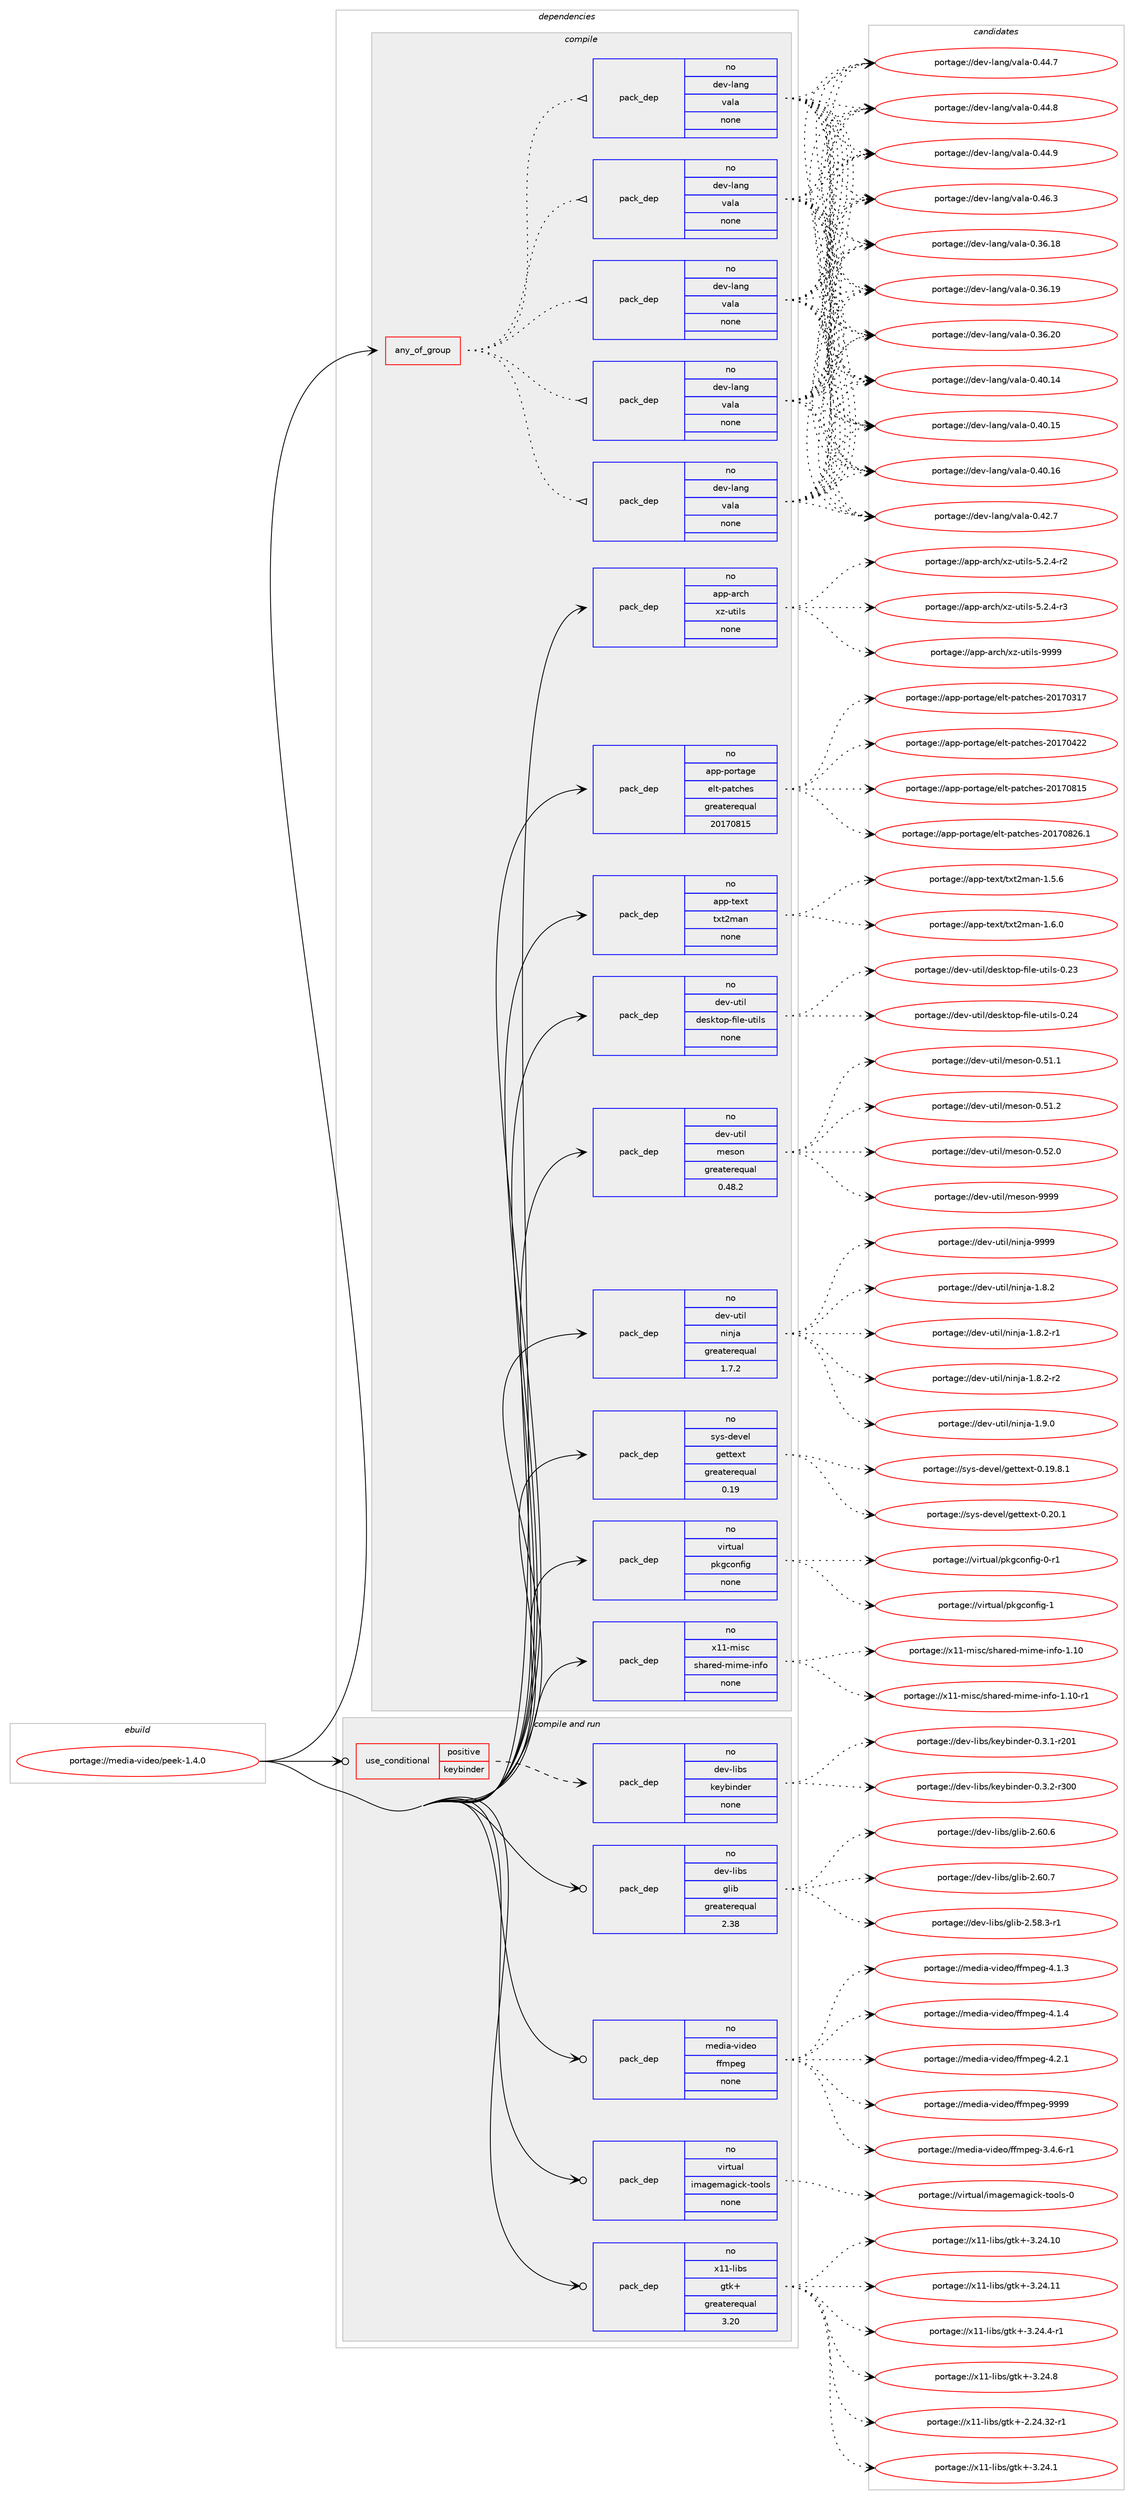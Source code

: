 digraph prolog {

# *************
# Graph options
# *************

newrank=true;
concentrate=true;
compound=true;
graph [rankdir=LR,fontname=Helvetica,fontsize=10,ranksep=1.5];#, ranksep=2.5, nodesep=0.2];
edge  [arrowhead=vee];
node  [fontname=Helvetica,fontsize=10];

# **********
# The ebuild
# **********

subgraph cluster_leftcol {
color=gray;
rank=same;
label=<<i>ebuild</i>>;
id [label="portage://media-video/peek-1.4.0", color=red, width=4, href="../media-video/peek-1.4.0.svg"];
}

# ****************
# The dependencies
# ****************

subgraph cluster_midcol {
color=gray;
label=<<i>dependencies</i>>;
subgraph cluster_compile {
fillcolor="#eeeeee";
style=filled;
label=<<i>compile</i>>;
subgraph any5457 {
dependency342487 [label=<<TABLE BORDER="0" CELLBORDER="1" CELLSPACING="0" CELLPADDING="4"><TR><TD CELLPADDING="10">any_of_group</TD></TR></TABLE>>, shape=none, color=red];subgraph pack251458 {
dependency342488 [label=<<TABLE BORDER="0" CELLBORDER="1" CELLSPACING="0" CELLPADDING="4" WIDTH="220"><TR><TD ROWSPAN="6" CELLPADDING="30">pack_dep</TD></TR><TR><TD WIDTH="110">no</TD></TR><TR><TD>dev-lang</TD></TR><TR><TD>vala</TD></TR><TR><TD>none</TD></TR><TR><TD></TD></TR></TABLE>>, shape=none, color=blue];
}
dependency342487:e -> dependency342488:w [weight=20,style="dotted",arrowhead="oinv"];
subgraph pack251459 {
dependency342489 [label=<<TABLE BORDER="0" CELLBORDER="1" CELLSPACING="0" CELLPADDING="4" WIDTH="220"><TR><TD ROWSPAN="6" CELLPADDING="30">pack_dep</TD></TR><TR><TD WIDTH="110">no</TD></TR><TR><TD>dev-lang</TD></TR><TR><TD>vala</TD></TR><TR><TD>none</TD></TR><TR><TD></TD></TR></TABLE>>, shape=none, color=blue];
}
dependency342487:e -> dependency342489:w [weight=20,style="dotted",arrowhead="oinv"];
subgraph pack251460 {
dependency342490 [label=<<TABLE BORDER="0" CELLBORDER="1" CELLSPACING="0" CELLPADDING="4" WIDTH="220"><TR><TD ROWSPAN="6" CELLPADDING="30">pack_dep</TD></TR><TR><TD WIDTH="110">no</TD></TR><TR><TD>dev-lang</TD></TR><TR><TD>vala</TD></TR><TR><TD>none</TD></TR><TR><TD></TD></TR></TABLE>>, shape=none, color=blue];
}
dependency342487:e -> dependency342490:w [weight=20,style="dotted",arrowhead="oinv"];
subgraph pack251461 {
dependency342491 [label=<<TABLE BORDER="0" CELLBORDER="1" CELLSPACING="0" CELLPADDING="4" WIDTH="220"><TR><TD ROWSPAN="6" CELLPADDING="30">pack_dep</TD></TR><TR><TD WIDTH="110">no</TD></TR><TR><TD>dev-lang</TD></TR><TR><TD>vala</TD></TR><TR><TD>none</TD></TR><TR><TD></TD></TR></TABLE>>, shape=none, color=blue];
}
dependency342487:e -> dependency342491:w [weight=20,style="dotted",arrowhead="oinv"];
subgraph pack251462 {
dependency342492 [label=<<TABLE BORDER="0" CELLBORDER="1" CELLSPACING="0" CELLPADDING="4" WIDTH="220"><TR><TD ROWSPAN="6" CELLPADDING="30">pack_dep</TD></TR><TR><TD WIDTH="110">no</TD></TR><TR><TD>dev-lang</TD></TR><TR><TD>vala</TD></TR><TR><TD>none</TD></TR><TR><TD></TD></TR></TABLE>>, shape=none, color=blue];
}
dependency342487:e -> dependency342492:w [weight=20,style="dotted",arrowhead="oinv"];
}
id:e -> dependency342487:w [weight=20,style="solid",arrowhead="vee"];
subgraph pack251463 {
dependency342493 [label=<<TABLE BORDER="0" CELLBORDER="1" CELLSPACING="0" CELLPADDING="4" WIDTH="220"><TR><TD ROWSPAN="6" CELLPADDING="30">pack_dep</TD></TR><TR><TD WIDTH="110">no</TD></TR><TR><TD>app-arch</TD></TR><TR><TD>xz-utils</TD></TR><TR><TD>none</TD></TR><TR><TD></TD></TR></TABLE>>, shape=none, color=blue];
}
id:e -> dependency342493:w [weight=20,style="solid",arrowhead="vee"];
subgraph pack251464 {
dependency342494 [label=<<TABLE BORDER="0" CELLBORDER="1" CELLSPACING="0" CELLPADDING="4" WIDTH="220"><TR><TD ROWSPAN="6" CELLPADDING="30">pack_dep</TD></TR><TR><TD WIDTH="110">no</TD></TR><TR><TD>app-portage</TD></TR><TR><TD>elt-patches</TD></TR><TR><TD>greaterequal</TD></TR><TR><TD>20170815</TD></TR></TABLE>>, shape=none, color=blue];
}
id:e -> dependency342494:w [weight=20,style="solid",arrowhead="vee"];
subgraph pack251465 {
dependency342495 [label=<<TABLE BORDER="0" CELLBORDER="1" CELLSPACING="0" CELLPADDING="4" WIDTH="220"><TR><TD ROWSPAN="6" CELLPADDING="30">pack_dep</TD></TR><TR><TD WIDTH="110">no</TD></TR><TR><TD>app-text</TD></TR><TR><TD>txt2man</TD></TR><TR><TD>none</TD></TR><TR><TD></TD></TR></TABLE>>, shape=none, color=blue];
}
id:e -> dependency342495:w [weight=20,style="solid",arrowhead="vee"];
subgraph pack251466 {
dependency342496 [label=<<TABLE BORDER="0" CELLBORDER="1" CELLSPACING="0" CELLPADDING="4" WIDTH="220"><TR><TD ROWSPAN="6" CELLPADDING="30">pack_dep</TD></TR><TR><TD WIDTH="110">no</TD></TR><TR><TD>dev-util</TD></TR><TR><TD>desktop-file-utils</TD></TR><TR><TD>none</TD></TR><TR><TD></TD></TR></TABLE>>, shape=none, color=blue];
}
id:e -> dependency342496:w [weight=20,style="solid",arrowhead="vee"];
subgraph pack251467 {
dependency342497 [label=<<TABLE BORDER="0" CELLBORDER="1" CELLSPACING="0" CELLPADDING="4" WIDTH="220"><TR><TD ROWSPAN="6" CELLPADDING="30">pack_dep</TD></TR><TR><TD WIDTH="110">no</TD></TR><TR><TD>dev-util</TD></TR><TR><TD>meson</TD></TR><TR><TD>greaterequal</TD></TR><TR><TD>0.48.2</TD></TR></TABLE>>, shape=none, color=blue];
}
id:e -> dependency342497:w [weight=20,style="solid",arrowhead="vee"];
subgraph pack251468 {
dependency342498 [label=<<TABLE BORDER="0" CELLBORDER="1" CELLSPACING="0" CELLPADDING="4" WIDTH="220"><TR><TD ROWSPAN="6" CELLPADDING="30">pack_dep</TD></TR><TR><TD WIDTH="110">no</TD></TR><TR><TD>dev-util</TD></TR><TR><TD>ninja</TD></TR><TR><TD>greaterequal</TD></TR><TR><TD>1.7.2</TD></TR></TABLE>>, shape=none, color=blue];
}
id:e -> dependency342498:w [weight=20,style="solid",arrowhead="vee"];
subgraph pack251469 {
dependency342499 [label=<<TABLE BORDER="0" CELLBORDER="1" CELLSPACING="0" CELLPADDING="4" WIDTH="220"><TR><TD ROWSPAN="6" CELLPADDING="30">pack_dep</TD></TR><TR><TD WIDTH="110">no</TD></TR><TR><TD>sys-devel</TD></TR><TR><TD>gettext</TD></TR><TR><TD>greaterequal</TD></TR><TR><TD>0.19</TD></TR></TABLE>>, shape=none, color=blue];
}
id:e -> dependency342499:w [weight=20,style="solid",arrowhead="vee"];
subgraph pack251470 {
dependency342500 [label=<<TABLE BORDER="0" CELLBORDER="1" CELLSPACING="0" CELLPADDING="4" WIDTH="220"><TR><TD ROWSPAN="6" CELLPADDING="30">pack_dep</TD></TR><TR><TD WIDTH="110">no</TD></TR><TR><TD>virtual</TD></TR><TR><TD>pkgconfig</TD></TR><TR><TD>none</TD></TR><TR><TD></TD></TR></TABLE>>, shape=none, color=blue];
}
id:e -> dependency342500:w [weight=20,style="solid",arrowhead="vee"];
subgraph pack251471 {
dependency342501 [label=<<TABLE BORDER="0" CELLBORDER="1" CELLSPACING="0" CELLPADDING="4" WIDTH="220"><TR><TD ROWSPAN="6" CELLPADDING="30">pack_dep</TD></TR><TR><TD WIDTH="110">no</TD></TR><TR><TD>x11-misc</TD></TR><TR><TD>shared-mime-info</TD></TR><TR><TD>none</TD></TR><TR><TD></TD></TR></TABLE>>, shape=none, color=blue];
}
id:e -> dependency342501:w [weight=20,style="solid",arrowhead="vee"];
}
subgraph cluster_compileandrun {
fillcolor="#eeeeee";
style=filled;
label=<<i>compile and run</i>>;
subgraph cond85428 {
dependency342502 [label=<<TABLE BORDER="0" CELLBORDER="1" CELLSPACING="0" CELLPADDING="4"><TR><TD ROWSPAN="3" CELLPADDING="10">use_conditional</TD></TR><TR><TD>positive</TD></TR><TR><TD>keybinder</TD></TR></TABLE>>, shape=none, color=red];
subgraph pack251472 {
dependency342503 [label=<<TABLE BORDER="0" CELLBORDER="1" CELLSPACING="0" CELLPADDING="4" WIDTH="220"><TR><TD ROWSPAN="6" CELLPADDING="30">pack_dep</TD></TR><TR><TD WIDTH="110">no</TD></TR><TR><TD>dev-libs</TD></TR><TR><TD>keybinder</TD></TR><TR><TD>none</TD></TR><TR><TD></TD></TR></TABLE>>, shape=none, color=blue];
}
dependency342502:e -> dependency342503:w [weight=20,style="dashed",arrowhead="vee"];
}
id:e -> dependency342502:w [weight=20,style="solid",arrowhead="odotvee"];
subgraph pack251473 {
dependency342504 [label=<<TABLE BORDER="0" CELLBORDER="1" CELLSPACING="0" CELLPADDING="4" WIDTH="220"><TR><TD ROWSPAN="6" CELLPADDING="30">pack_dep</TD></TR><TR><TD WIDTH="110">no</TD></TR><TR><TD>dev-libs</TD></TR><TR><TD>glib</TD></TR><TR><TD>greaterequal</TD></TR><TR><TD>2.38</TD></TR></TABLE>>, shape=none, color=blue];
}
id:e -> dependency342504:w [weight=20,style="solid",arrowhead="odotvee"];
subgraph pack251474 {
dependency342505 [label=<<TABLE BORDER="0" CELLBORDER="1" CELLSPACING="0" CELLPADDING="4" WIDTH="220"><TR><TD ROWSPAN="6" CELLPADDING="30">pack_dep</TD></TR><TR><TD WIDTH="110">no</TD></TR><TR><TD>media-video</TD></TR><TR><TD>ffmpeg</TD></TR><TR><TD>none</TD></TR><TR><TD></TD></TR></TABLE>>, shape=none, color=blue];
}
id:e -> dependency342505:w [weight=20,style="solid",arrowhead="odotvee"];
subgraph pack251475 {
dependency342506 [label=<<TABLE BORDER="0" CELLBORDER="1" CELLSPACING="0" CELLPADDING="4" WIDTH="220"><TR><TD ROWSPAN="6" CELLPADDING="30">pack_dep</TD></TR><TR><TD WIDTH="110">no</TD></TR><TR><TD>virtual</TD></TR><TR><TD>imagemagick-tools</TD></TR><TR><TD>none</TD></TR><TR><TD></TD></TR></TABLE>>, shape=none, color=blue];
}
id:e -> dependency342506:w [weight=20,style="solid",arrowhead="odotvee"];
subgraph pack251476 {
dependency342507 [label=<<TABLE BORDER="0" CELLBORDER="1" CELLSPACING="0" CELLPADDING="4" WIDTH="220"><TR><TD ROWSPAN="6" CELLPADDING="30">pack_dep</TD></TR><TR><TD WIDTH="110">no</TD></TR><TR><TD>x11-libs</TD></TR><TR><TD>gtk+</TD></TR><TR><TD>greaterequal</TD></TR><TR><TD>3.20</TD></TR></TABLE>>, shape=none, color=blue];
}
id:e -> dependency342507:w [weight=20,style="solid",arrowhead="odotvee"];
}
subgraph cluster_run {
fillcolor="#eeeeee";
style=filled;
label=<<i>run</i>>;
}
}

# **************
# The candidates
# **************

subgraph cluster_choices {
rank=same;
color=gray;
label=<<i>candidates</i>>;

subgraph choice251458 {
color=black;
nodesep=1;
choiceportage10010111845108971101034711897108974548465154464956 [label="portage://dev-lang/vala-0.36.18", color=red, width=4,href="../dev-lang/vala-0.36.18.svg"];
choiceportage10010111845108971101034711897108974548465154464957 [label="portage://dev-lang/vala-0.36.19", color=red, width=4,href="../dev-lang/vala-0.36.19.svg"];
choiceportage10010111845108971101034711897108974548465154465048 [label="portage://dev-lang/vala-0.36.20", color=red, width=4,href="../dev-lang/vala-0.36.20.svg"];
choiceportage10010111845108971101034711897108974548465248464952 [label="portage://dev-lang/vala-0.40.14", color=red, width=4,href="../dev-lang/vala-0.40.14.svg"];
choiceportage10010111845108971101034711897108974548465248464953 [label="portage://dev-lang/vala-0.40.15", color=red, width=4,href="../dev-lang/vala-0.40.15.svg"];
choiceportage10010111845108971101034711897108974548465248464954 [label="portage://dev-lang/vala-0.40.16", color=red, width=4,href="../dev-lang/vala-0.40.16.svg"];
choiceportage100101118451089711010347118971089745484652504655 [label="portage://dev-lang/vala-0.42.7", color=red, width=4,href="../dev-lang/vala-0.42.7.svg"];
choiceportage100101118451089711010347118971089745484652524655 [label="portage://dev-lang/vala-0.44.7", color=red, width=4,href="../dev-lang/vala-0.44.7.svg"];
choiceportage100101118451089711010347118971089745484652524656 [label="portage://dev-lang/vala-0.44.8", color=red, width=4,href="../dev-lang/vala-0.44.8.svg"];
choiceportage100101118451089711010347118971089745484652524657 [label="portage://dev-lang/vala-0.44.9", color=red, width=4,href="../dev-lang/vala-0.44.9.svg"];
choiceportage100101118451089711010347118971089745484652544651 [label="portage://dev-lang/vala-0.46.3", color=red, width=4,href="../dev-lang/vala-0.46.3.svg"];
dependency342488:e -> choiceportage10010111845108971101034711897108974548465154464956:w [style=dotted,weight="100"];
dependency342488:e -> choiceportage10010111845108971101034711897108974548465154464957:w [style=dotted,weight="100"];
dependency342488:e -> choiceportage10010111845108971101034711897108974548465154465048:w [style=dotted,weight="100"];
dependency342488:e -> choiceportage10010111845108971101034711897108974548465248464952:w [style=dotted,weight="100"];
dependency342488:e -> choiceportage10010111845108971101034711897108974548465248464953:w [style=dotted,weight="100"];
dependency342488:e -> choiceportage10010111845108971101034711897108974548465248464954:w [style=dotted,weight="100"];
dependency342488:e -> choiceportage100101118451089711010347118971089745484652504655:w [style=dotted,weight="100"];
dependency342488:e -> choiceportage100101118451089711010347118971089745484652524655:w [style=dotted,weight="100"];
dependency342488:e -> choiceportage100101118451089711010347118971089745484652524656:w [style=dotted,weight="100"];
dependency342488:e -> choiceportage100101118451089711010347118971089745484652524657:w [style=dotted,weight="100"];
dependency342488:e -> choiceportage100101118451089711010347118971089745484652544651:w [style=dotted,weight="100"];
}
subgraph choice251459 {
color=black;
nodesep=1;
choiceportage10010111845108971101034711897108974548465154464956 [label="portage://dev-lang/vala-0.36.18", color=red, width=4,href="../dev-lang/vala-0.36.18.svg"];
choiceportage10010111845108971101034711897108974548465154464957 [label="portage://dev-lang/vala-0.36.19", color=red, width=4,href="../dev-lang/vala-0.36.19.svg"];
choiceportage10010111845108971101034711897108974548465154465048 [label="portage://dev-lang/vala-0.36.20", color=red, width=4,href="../dev-lang/vala-0.36.20.svg"];
choiceportage10010111845108971101034711897108974548465248464952 [label="portage://dev-lang/vala-0.40.14", color=red, width=4,href="../dev-lang/vala-0.40.14.svg"];
choiceportage10010111845108971101034711897108974548465248464953 [label="portage://dev-lang/vala-0.40.15", color=red, width=4,href="../dev-lang/vala-0.40.15.svg"];
choiceportage10010111845108971101034711897108974548465248464954 [label="portage://dev-lang/vala-0.40.16", color=red, width=4,href="../dev-lang/vala-0.40.16.svg"];
choiceportage100101118451089711010347118971089745484652504655 [label="portage://dev-lang/vala-0.42.7", color=red, width=4,href="../dev-lang/vala-0.42.7.svg"];
choiceportage100101118451089711010347118971089745484652524655 [label="portage://dev-lang/vala-0.44.7", color=red, width=4,href="../dev-lang/vala-0.44.7.svg"];
choiceportage100101118451089711010347118971089745484652524656 [label="portage://dev-lang/vala-0.44.8", color=red, width=4,href="../dev-lang/vala-0.44.8.svg"];
choiceportage100101118451089711010347118971089745484652524657 [label="portage://dev-lang/vala-0.44.9", color=red, width=4,href="../dev-lang/vala-0.44.9.svg"];
choiceportage100101118451089711010347118971089745484652544651 [label="portage://dev-lang/vala-0.46.3", color=red, width=4,href="../dev-lang/vala-0.46.3.svg"];
dependency342489:e -> choiceportage10010111845108971101034711897108974548465154464956:w [style=dotted,weight="100"];
dependency342489:e -> choiceportage10010111845108971101034711897108974548465154464957:w [style=dotted,weight="100"];
dependency342489:e -> choiceportage10010111845108971101034711897108974548465154465048:w [style=dotted,weight="100"];
dependency342489:e -> choiceportage10010111845108971101034711897108974548465248464952:w [style=dotted,weight="100"];
dependency342489:e -> choiceportage10010111845108971101034711897108974548465248464953:w [style=dotted,weight="100"];
dependency342489:e -> choiceportage10010111845108971101034711897108974548465248464954:w [style=dotted,weight="100"];
dependency342489:e -> choiceportage100101118451089711010347118971089745484652504655:w [style=dotted,weight="100"];
dependency342489:e -> choiceportage100101118451089711010347118971089745484652524655:w [style=dotted,weight="100"];
dependency342489:e -> choiceportage100101118451089711010347118971089745484652524656:w [style=dotted,weight="100"];
dependency342489:e -> choiceportage100101118451089711010347118971089745484652524657:w [style=dotted,weight="100"];
dependency342489:e -> choiceportage100101118451089711010347118971089745484652544651:w [style=dotted,weight="100"];
}
subgraph choice251460 {
color=black;
nodesep=1;
choiceportage10010111845108971101034711897108974548465154464956 [label="portage://dev-lang/vala-0.36.18", color=red, width=4,href="../dev-lang/vala-0.36.18.svg"];
choiceportage10010111845108971101034711897108974548465154464957 [label="portage://dev-lang/vala-0.36.19", color=red, width=4,href="../dev-lang/vala-0.36.19.svg"];
choiceportage10010111845108971101034711897108974548465154465048 [label="portage://dev-lang/vala-0.36.20", color=red, width=4,href="../dev-lang/vala-0.36.20.svg"];
choiceportage10010111845108971101034711897108974548465248464952 [label="portage://dev-lang/vala-0.40.14", color=red, width=4,href="../dev-lang/vala-0.40.14.svg"];
choiceportage10010111845108971101034711897108974548465248464953 [label="portage://dev-lang/vala-0.40.15", color=red, width=4,href="../dev-lang/vala-0.40.15.svg"];
choiceportage10010111845108971101034711897108974548465248464954 [label="portage://dev-lang/vala-0.40.16", color=red, width=4,href="../dev-lang/vala-0.40.16.svg"];
choiceportage100101118451089711010347118971089745484652504655 [label="portage://dev-lang/vala-0.42.7", color=red, width=4,href="../dev-lang/vala-0.42.7.svg"];
choiceportage100101118451089711010347118971089745484652524655 [label="portage://dev-lang/vala-0.44.7", color=red, width=4,href="../dev-lang/vala-0.44.7.svg"];
choiceportage100101118451089711010347118971089745484652524656 [label="portage://dev-lang/vala-0.44.8", color=red, width=4,href="../dev-lang/vala-0.44.8.svg"];
choiceportage100101118451089711010347118971089745484652524657 [label="portage://dev-lang/vala-0.44.9", color=red, width=4,href="../dev-lang/vala-0.44.9.svg"];
choiceportage100101118451089711010347118971089745484652544651 [label="portage://dev-lang/vala-0.46.3", color=red, width=4,href="../dev-lang/vala-0.46.3.svg"];
dependency342490:e -> choiceportage10010111845108971101034711897108974548465154464956:w [style=dotted,weight="100"];
dependency342490:e -> choiceportage10010111845108971101034711897108974548465154464957:w [style=dotted,weight="100"];
dependency342490:e -> choiceportage10010111845108971101034711897108974548465154465048:w [style=dotted,weight="100"];
dependency342490:e -> choiceportage10010111845108971101034711897108974548465248464952:w [style=dotted,weight="100"];
dependency342490:e -> choiceportage10010111845108971101034711897108974548465248464953:w [style=dotted,weight="100"];
dependency342490:e -> choiceportage10010111845108971101034711897108974548465248464954:w [style=dotted,weight="100"];
dependency342490:e -> choiceportage100101118451089711010347118971089745484652504655:w [style=dotted,weight="100"];
dependency342490:e -> choiceportage100101118451089711010347118971089745484652524655:w [style=dotted,weight="100"];
dependency342490:e -> choiceportage100101118451089711010347118971089745484652524656:w [style=dotted,weight="100"];
dependency342490:e -> choiceportage100101118451089711010347118971089745484652524657:w [style=dotted,weight="100"];
dependency342490:e -> choiceportage100101118451089711010347118971089745484652544651:w [style=dotted,weight="100"];
}
subgraph choice251461 {
color=black;
nodesep=1;
choiceportage10010111845108971101034711897108974548465154464956 [label="portage://dev-lang/vala-0.36.18", color=red, width=4,href="../dev-lang/vala-0.36.18.svg"];
choiceportage10010111845108971101034711897108974548465154464957 [label="portage://dev-lang/vala-0.36.19", color=red, width=4,href="../dev-lang/vala-0.36.19.svg"];
choiceportage10010111845108971101034711897108974548465154465048 [label="portage://dev-lang/vala-0.36.20", color=red, width=4,href="../dev-lang/vala-0.36.20.svg"];
choiceportage10010111845108971101034711897108974548465248464952 [label="portage://dev-lang/vala-0.40.14", color=red, width=4,href="../dev-lang/vala-0.40.14.svg"];
choiceportage10010111845108971101034711897108974548465248464953 [label="portage://dev-lang/vala-0.40.15", color=red, width=4,href="../dev-lang/vala-0.40.15.svg"];
choiceportage10010111845108971101034711897108974548465248464954 [label="portage://dev-lang/vala-0.40.16", color=red, width=4,href="../dev-lang/vala-0.40.16.svg"];
choiceportage100101118451089711010347118971089745484652504655 [label="portage://dev-lang/vala-0.42.7", color=red, width=4,href="../dev-lang/vala-0.42.7.svg"];
choiceportage100101118451089711010347118971089745484652524655 [label="portage://dev-lang/vala-0.44.7", color=red, width=4,href="../dev-lang/vala-0.44.7.svg"];
choiceportage100101118451089711010347118971089745484652524656 [label="portage://dev-lang/vala-0.44.8", color=red, width=4,href="../dev-lang/vala-0.44.8.svg"];
choiceportage100101118451089711010347118971089745484652524657 [label="portage://dev-lang/vala-0.44.9", color=red, width=4,href="../dev-lang/vala-0.44.9.svg"];
choiceportage100101118451089711010347118971089745484652544651 [label="portage://dev-lang/vala-0.46.3", color=red, width=4,href="../dev-lang/vala-0.46.3.svg"];
dependency342491:e -> choiceportage10010111845108971101034711897108974548465154464956:w [style=dotted,weight="100"];
dependency342491:e -> choiceportage10010111845108971101034711897108974548465154464957:w [style=dotted,weight="100"];
dependency342491:e -> choiceportage10010111845108971101034711897108974548465154465048:w [style=dotted,weight="100"];
dependency342491:e -> choiceportage10010111845108971101034711897108974548465248464952:w [style=dotted,weight="100"];
dependency342491:e -> choiceportage10010111845108971101034711897108974548465248464953:w [style=dotted,weight="100"];
dependency342491:e -> choiceportage10010111845108971101034711897108974548465248464954:w [style=dotted,weight="100"];
dependency342491:e -> choiceportage100101118451089711010347118971089745484652504655:w [style=dotted,weight="100"];
dependency342491:e -> choiceportage100101118451089711010347118971089745484652524655:w [style=dotted,weight="100"];
dependency342491:e -> choiceportage100101118451089711010347118971089745484652524656:w [style=dotted,weight="100"];
dependency342491:e -> choiceportage100101118451089711010347118971089745484652524657:w [style=dotted,weight="100"];
dependency342491:e -> choiceportage100101118451089711010347118971089745484652544651:w [style=dotted,weight="100"];
}
subgraph choice251462 {
color=black;
nodesep=1;
choiceportage10010111845108971101034711897108974548465154464956 [label="portage://dev-lang/vala-0.36.18", color=red, width=4,href="../dev-lang/vala-0.36.18.svg"];
choiceportage10010111845108971101034711897108974548465154464957 [label="portage://dev-lang/vala-0.36.19", color=red, width=4,href="../dev-lang/vala-0.36.19.svg"];
choiceportage10010111845108971101034711897108974548465154465048 [label="portage://dev-lang/vala-0.36.20", color=red, width=4,href="../dev-lang/vala-0.36.20.svg"];
choiceportage10010111845108971101034711897108974548465248464952 [label="portage://dev-lang/vala-0.40.14", color=red, width=4,href="../dev-lang/vala-0.40.14.svg"];
choiceportage10010111845108971101034711897108974548465248464953 [label="portage://dev-lang/vala-0.40.15", color=red, width=4,href="../dev-lang/vala-0.40.15.svg"];
choiceportage10010111845108971101034711897108974548465248464954 [label="portage://dev-lang/vala-0.40.16", color=red, width=4,href="../dev-lang/vala-0.40.16.svg"];
choiceportage100101118451089711010347118971089745484652504655 [label="portage://dev-lang/vala-0.42.7", color=red, width=4,href="../dev-lang/vala-0.42.7.svg"];
choiceportage100101118451089711010347118971089745484652524655 [label="portage://dev-lang/vala-0.44.7", color=red, width=4,href="../dev-lang/vala-0.44.7.svg"];
choiceportage100101118451089711010347118971089745484652524656 [label="portage://dev-lang/vala-0.44.8", color=red, width=4,href="../dev-lang/vala-0.44.8.svg"];
choiceportage100101118451089711010347118971089745484652524657 [label="portage://dev-lang/vala-0.44.9", color=red, width=4,href="../dev-lang/vala-0.44.9.svg"];
choiceportage100101118451089711010347118971089745484652544651 [label="portage://dev-lang/vala-0.46.3", color=red, width=4,href="../dev-lang/vala-0.46.3.svg"];
dependency342492:e -> choiceportage10010111845108971101034711897108974548465154464956:w [style=dotted,weight="100"];
dependency342492:e -> choiceportage10010111845108971101034711897108974548465154464957:w [style=dotted,weight="100"];
dependency342492:e -> choiceportage10010111845108971101034711897108974548465154465048:w [style=dotted,weight="100"];
dependency342492:e -> choiceportage10010111845108971101034711897108974548465248464952:w [style=dotted,weight="100"];
dependency342492:e -> choiceportage10010111845108971101034711897108974548465248464953:w [style=dotted,weight="100"];
dependency342492:e -> choiceportage10010111845108971101034711897108974548465248464954:w [style=dotted,weight="100"];
dependency342492:e -> choiceportage100101118451089711010347118971089745484652504655:w [style=dotted,weight="100"];
dependency342492:e -> choiceportage100101118451089711010347118971089745484652524655:w [style=dotted,weight="100"];
dependency342492:e -> choiceportage100101118451089711010347118971089745484652524656:w [style=dotted,weight="100"];
dependency342492:e -> choiceportage100101118451089711010347118971089745484652524657:w [style=dotted,weight="100"];
dependency342492:e -> choiceportage100101118451089711010347118971089745484652544651:w [style=dotted,weight="100"];
}
subgraph choice251463 {
color=black;
nodesep=1;
choiceportage9711211245971149910447120122451171161051081154553465046524511450 [label="portage://app-arch/xz-utils-5.2.4-r2", color=red, width=4,href="../app-arch/xz-utils-5.2.4-r2.svg"];
choiceportage9711211245971149910447120122451171161051081154553465046524511451 [label="portage://app-arch/xz-utils-5.2.4-r3", color=red, width=4,href="../app-arch/xz-utils-5.2.4-r3.svg"];
choiceportage9711211245971149910447120122451171161051081154557575757 [label="portage://app-arch/xz-utils-9999", color=red, width=4,href="../app-arch/xz-utils-9999.svg"];
dependency342493:e -> choiceportage9711211245971149910447120122451171161051081154553465046524511450:w [style=dotted,weight="100"];
dependency342493:e -> choiceportage9711211245971149910447120122451171161051081154553465046524511451:w [style=dotted,weight="100"];
dependency342493:e -> choiceportage9711211245971149910447120122451171161051081154557575757:w [style=dotted,weight="100"];
}
subgraph choice251464 {
color=black;
nodesep=1;
choiceportage97112112451121111141169710310147101108116451129711699104101115455048495548514955 [label="portage://app-portage/elt-patches-20170317", color=red, width=4,href="../app-portage/elt-patches-20170317.svg"];
choiceportage97112112451121111141169710310147101108116451129711699104101115455048495548525050 [label="portage://app-portage/elt-patches-20170422", color=red, width=4,href="../app-portage/elt-patches-20170422.svg"];
choiceportage97112112451121111141169710310147101108116451129711699104101115455048495548564953 [label="portage://app-portage/elt-patches-20170815", color=red, width=4,href="../app-portage/elt-patches-20170815.svg"];
choiceportage971121124511211111411697103101471011081164511297116991041011154550484955485650544649 [label="portage://app-portage/elt-patches-20170826.1", color=red, width=4,href="../app-portage/elt-patches-20170826.1.svg"];
dependency342494:e -> choiceportage97112112451121111141169710310147101108116451129711699104101115455048495548514955:w [style=dotted,weight="100"];
dependency342494:e -> choiceportage97112112451121111141169710310147101108116451129711699104101115455048495548525050:w [style=dotted,weight="100"];
dependency342494:e -> choiceportage97112112451121111141169710310147101108116451129711699104101115455048495548564953:w [style=dotted,weight="100"];
dependency342494:e -> choiceportage971121124511211111411697103101471011081164511297116991041011154550484955485650544649:w [style=dotted,weight="100"];
}
subgraph choice251465 {
color=black;
nodesep=1;
choiceportage9711211245116101120116471161201165010997110454946534654 [label="portage://app-text/txt2man-1.5.6", color=red, width=4,href="../app-text/txt2man-1.5.6.svg"];
choiceportage9711211245116101120116471161201165010997110454946544648 [label="portage://app-text/txt2man-1.6.0", color=red, width=4,href="../app-text/txt2man-1.6.0.svg"];
dependency342495:e -> choiceportage9711211245116101120116471161201165010997110454946534654:w [style=dotted,weight="100"];
dependency342495:e -> choiceportage9711211245116101120116471161201165010997110454946544648:w [style=dotted,weight="100"];
}
subgraph choice251466 {
color=black;
nodesep=1;
choiceportage100101118451171161051084710010111510711611111245102105108101451171161051081154548465051 [label="portage://dev-util/desktop-file-utils-0.23", color=red, width=4,href="../dev-util/desktop-file-utils-0.23.svg"];
choiceportage100101118451171161051084710010111510711611111245102105108101451171161051081154548465052 [label="portage://dev-util/desktop-file-utils-0.24", color=red, width=4,href="../dev-util/desktop-file-utils-0.24.svg"];
dependency342496:e -> choiceportage100101118451171161051084710010111510711611111245102105108101451171161051081154548465051:w [style=dotted,weight="100"];
dependency342496:e -> choiceportage100101118451171161051084710010111510711611111245102105108101451171161051081154548465052:w [style=dotted,weight="100"];
}
subgraph choice251467 {
color=black;
nodesep=1;
choiceportage100101118451171161051084710910111511111045484653494649 [label="portage://dev-util/meson-0.51.1", color=red, width=4,href="../dev-util/meson-0.51.1.svg"];
choiceportage100101118451171161051084710910111511111045484653494650 [label="portage://dev-util/meson-0.51.2", color=red, width=4,href="../dev-util/meson-0.51.2.svg"];
choiceportage100101118451171161051084710910111511111045484653504648 [label="portage://dev-util/meson-0.52.0", color=red, width=4,href="../dev-util/meson-0.52.0.svg"];
choiceportage10010111845117116105108471091011151111104557575757 [label="portage://dev-util/meson-9999", color=red, width=4,href="../dev-util/meson-9999.svg"];
dependency342497:e -> choiceportage100101118451171161051084710910111511111045484653494649:w [style=dotted,weight="100"];
dependency342497:e -> choiceportage100101118451171161051084710910111511111045484653494650:w [style=dotted,weight="100"];
dependency342497:e -> choiceportage100101118451171161051084710910111511111045484653504648:w [style=dotted,weight="100"];
dependency342497:e -> choiceportage10010111845117116105108471091011151111104557575757:w [style=dotted,weight="100"];
}
subgraph choice251468 {
color=black;
nodesep=1;
choiceportage100101118451171161051084711010511010697454946564650 [label="portage://dev-util/ninja-1.8.2", color=red, width=4,href="../dev-util/ninja-1.8.2.svg"];
choiceportage1001011184511711610510847110105110106974549465646504511449 [label="portage://dev-util/ninja-1.8.2-r1", color=red, width=4,href="../dev-util/ninja-1.8.2-r1.svg"];
choiceportage1001011184511711610510847110105110106974549465646504511450 [label="portage://dev-util/ninja-1.8.2-r2", color=red, width=4,href="../dev-util/ninja-1.8.2-r2.svg"];
choiceportage100101118451171161051084711010511010697454946574648 [label="portage://dev-util/ninja-1.9.0", color=red, width=4,href="../dev-util/ninja-1.9.0.svg"];
choiceportage1001011184511711610510847110105110106974557575757 [label="portage://dev-util/ninja-9999", color=red, width=4,href="../dev-util/ninja-9999.svg"];
dependency342498:e -> choiceportage100101118451171161051084711010511010697454946564650:w [style=dotted,weight="100"];
dependency342498:e -> choiceportage1001011184511711610510847110105110106974549465646504511449:w [style=dotted,weight="100"];
dependency342498:e -> choiceportage1001011184511711610510847110105110106974549465646504511450:w [style=dotted,weight="100"];
dependency342498:e -> choiceportage100101118451171161051084711010511010697454946574648:w [style=dotted,weight="100"];
dependency342498:e -> choiceportage1001011184511711610510847110105110106974557575757:w [style=dotted,weight="100"];
}
subgraph choice251469 {
color=black;
nodesep=1;
choiceportage1151211154510010111810110847103101116116101120116454846495746564649 [label="portage://sys-devel/gettext-0.19.8.1", color=red, width=4,href="../sys-devel/gettext-0.19.8.1.svg"];
choiceportage115121115451001011181011084710310111611610112011645484650484649 [label="portage://sys-devel/gettext-0.20.1", color=red, width=4,href="../sys-devel/gettext-0.20.1.svg"];
dependency342499:e -> choiceportage1151211154510010111810110847103101116116101120116454846495746564649:w [style=dotted,weight="100"];
dependency342499:e -> choiceportage115121115451001011181011084710310111611610112011645484650484649:w [style=dotted,weight="100"];
}
subgraph choice251470 {
color=black;
nodesep=1;
choiceportage11810511411611797108471121071039911111010210510345484511449 [label="portage://virtual/pkgconfig-0-r1", color=red, width=4,href="../virtual/pkgconfig-0-r1.svg"];
choiceportage1181051141161179710847112107103991111101021051034549 [label="portage://virtual/pkgconfig-1", color=red, width=4,href="../virtual/pkgconfig-1.svg"];
dependency342500:e -> choiceportage11810511411611797108471121071039911111010210510345484511449:w [style=dotted,weight="100"];
dependency342500:e -> choiceportage1181051141161179710847112107103991111101021051034549:w [style=dotted,weight="100"];
}
subgraph choice251471 {
color=black;
nodesep=1;
choiceportage12049494510910511599471151049711410110045109105109101451051101021114549464948 [label="portage://x11-misc/shared-mime-info-1.10", color=red, width=4,href="../x11-misc/shared-mime-info-1.10.svg"];
choiceportage120494945109105115994711510497114101100451091051091014510511010211145494649484511449 [label="portage://x11-misc/shared-mime-info-1.10-r1", color=red, width=4,href="../x11-misc/shared-mime-info-1.10-r1.svg"];
dependency342501:e -> choiceportage12049494510910511599471151049711410110045109105109101451051101021114549464948:w [style=dotted,weight="100"];
dependency342501:e -> choiceportage120494945109105115994711510497114101100451091051091014510511010211145494649484511449:w [style=dotted,weight="100"];
}
subgraph choice251472 {
color=black;
nodesep=1;
choiceportage1001011184510810598115471071011219810511010010111445484651464945114504849 [label="portage://dev-libs/keybinder-0.3.1-r201", color=red, width=4,href="../dev-libs/keybinder-0.3.1-r201.svg"];
choiceportage1001011184510810598115471071011219810511010010111445484651465045114514848 [label="portage://dev-libs/keybinder-0.3.2-r300", color=red, width=4,href="../dev-libs/keybinder-0.3.2-r300.svg"];
dependency342503:e -> choiceportage1001011184510810598115471071011219810511010010111445484651464945114504849:w [style=dotted,weight="100"];
dependency342503:e -> choiceportage1001011184510810598115471071011219810511010010111445484651465045114514848:w [style=dotted,weight="100"];
}
subgraph choice251473 {
color=black;
nodesep=1;
choiceportage10010111845108105981154710310810598455046535646514511449 [label="portage://dev-libs/glib-2.58.3-r1", color=red, width=4,href="../dev-libs/glib-2.58.3-r1.svg"];
choiceportage1001011184510810598115471031081059845504654484654 [label="portage://dev-libs/glib-2.60.6", color=red, width=4,href="../dev-libs/glib-2.60.6.svg"];
choiceportage1001011184510810598115471031081059845504654484655 [label="portage://dev-libs/glib-2.60.7", color=red, width=4,href="../dev-libs/glib-2.60.7.svg"];
dependency342504:e -> choiceportage10010111845108105981154710310810598455046535646514511449:w [style=dotted,weight="100"];
dependency342504:e -> choiceportage1001011184510810598115471031081059845504654484654:w [style=dotted,weight="100"];
dependency342504:e -> choiceportage1001011184510810598115471031081059845504654484655:w [style=dotted,weight="100"];
}
subgraph choice251474 {
color=black;
nodesep=1;
choiceportage1091011001059745118105100101111471021021091121011034551465246544511449 [label="portage://media-video/ffmpeg-3.4.6-r1", color=red, width=4,href="../media-video/ffmpeg-3.4.6-r1.svg"];
choiceportage109101100105974511810510010111147102102109112101103455246494651 [label="portage://media-video/ffmpeg-4.1.3", color=red, width=4,href="../media-video/ffmpeg-4.1.3.svg"];
choiceportage109101100105974511810510010111147102102109112101103455246494652 [label="portage://media-video/ffmpeg-4.1.4", color=red, width=4,href="../media-video/ffmpeg-4.1.4.svg"];
choiceportage109101100105974511810510010111147102102109112101103455246504649 [label="portage://media-video/ffmpeg-4.2.1", color=red, width=4,href="../media-video/ffmpeg-4.2.1.svg"];
choiceportage1091011001059745118105100101111471021021091121011034557575757 [label="portage://media-video/ffmpeg-9999", color=red, width=4,href="../media-video/ffmpeg-9999.svg"];
dependency342505:e -> choiceportage1091011001059745118105100101111471021021091121011034551465246544511449:w [style=dotted,weight="100"];
dependency342505:e -> choiceportage109101100105974511810510010111147102102109112101103455246494651:w [style=dotted,weight="100"];
dependency342505:e -> choiceportage109101100105974511810510010111147102102109112101103455246494652:w [style=dotted,weight="100"];
dependency342505:e -> choiceportage109101100105974511810510010111147102102109112101103455246504649:w [style=dotted,weight="100"];
dependency342505:e -> choiceportage1091011001059745118105100101111471021021091121011034557575757:w [style=dotted,weight="100"];
}
subgraph choice251475 {
color=black;
nodesep=1;
choiceportage1181051141161179710847105109971031011099710310599107451161111111081154548 [label="portage://virtual/imagemagick-tools-0", color=red, width=4,href="../virtual/imagemagick-tools-0.svg"];
dependency342506:e -> choiceportage1181051141161179710847105109971031011099710310599107451161111111081154548:w [style=dotted,weight="100"];
}
subgraph choice251476 {
color=black;
nodesep=1;
choiceportage12049494510810598115471031161074345504650524651504511449 [label="portage://x11-libs/gtk+-2.24.32-r1", color=red, width=4,href="../x11-libs/gtk+-2.24.32-r1.svg"];
choiceportage12049494510810598115471031161074345514650524649 [label="portage://x11-libs/gtk+-3.24.1", color=red, width=4,href="../x11-libs/gtk+-3.24.1.svg"];
choiceportage1204949451081059811547103116107434551465052464948 [label="portage://x11-libs/gtk+-3.24.10", color=red, width=4,href="../x11-libs/gtk+-3.24.10.svg"];
choiceportage1204949451081059811547103116107434551465052464949 [label="portage://x11-libs/gtk+-3.24.11", color=red, width=4,href="../x11-libs/gtk+-3.24.11.svg"];
choiceportage120494945108105981154710311610743455146505246524511449 [label="portage://x11-libs/gtk+-3.24.4-r1", color=red, width=4,href="../x11-libs/gtk+-3.24.4-r1.svg"];
choiceportage12049494510810598115471031161074345514650524656 [label="portage://x11-libs/gtk+-3.24.8", color=red, width=4,href="../x11-libs/gtk+-3.24.8.svg"];
dependency342507:e -> choiceportage12049494510810598115471031161074345504650524651504511449:w [style=dotted,weight="100"];
dependency342507:e -> choiceportage12049494510810598115471031161074345514650524649:w [style=dotted,weight="100"];
dependency342507:e -> choiceportage1204949451081059811547103116107434551465052464948:w [style=dotted,weight="100"];
dependency342507:e -> choiceportage1204949451081059811547103116107434551465052464949:w [style=dotted,weight="100"];
dependency342507:e -> choiceportage120494945108105981154710311610743455146505246524511449:w [style=dotted,weight="100"];
dependency342507:e -> choiceportage12049494510810598115471031161074345514650524656:w [style=dotted,weight="100"];
}
}

}
